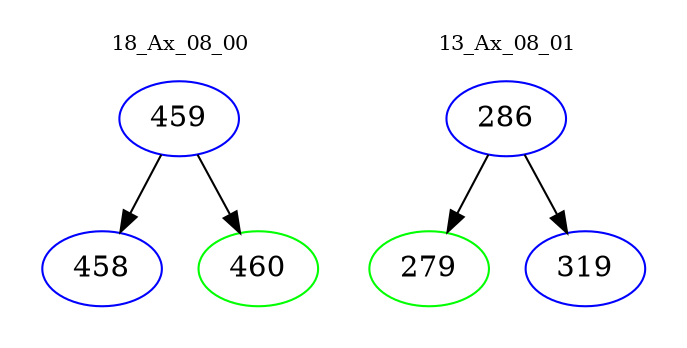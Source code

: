 digraph{
subgraph cluster_0 {
color = white
label = "18_Ax_08_00";
fontsize=10;
T0_459 [label="459", color="blue"]
T0_459 -> T0_458 [color="black"]
T0_458 [label="458", color="blue"]
T0_459 -> T0_460 [color="black"]
T0_460 [label="460", color="green"]
}
subgraph cluster_1 {
color = white
label = "13_Ax_08_01";
fontsize=10;
T1_286 [label="286", color="blue"]
T1_286 -> T1_279 [color="black"]
T1_279 [label="279", color="green"]
T1_286 -> T1_319 [color="black"]
T1_319 [label="319", color="blue"]
}
}
